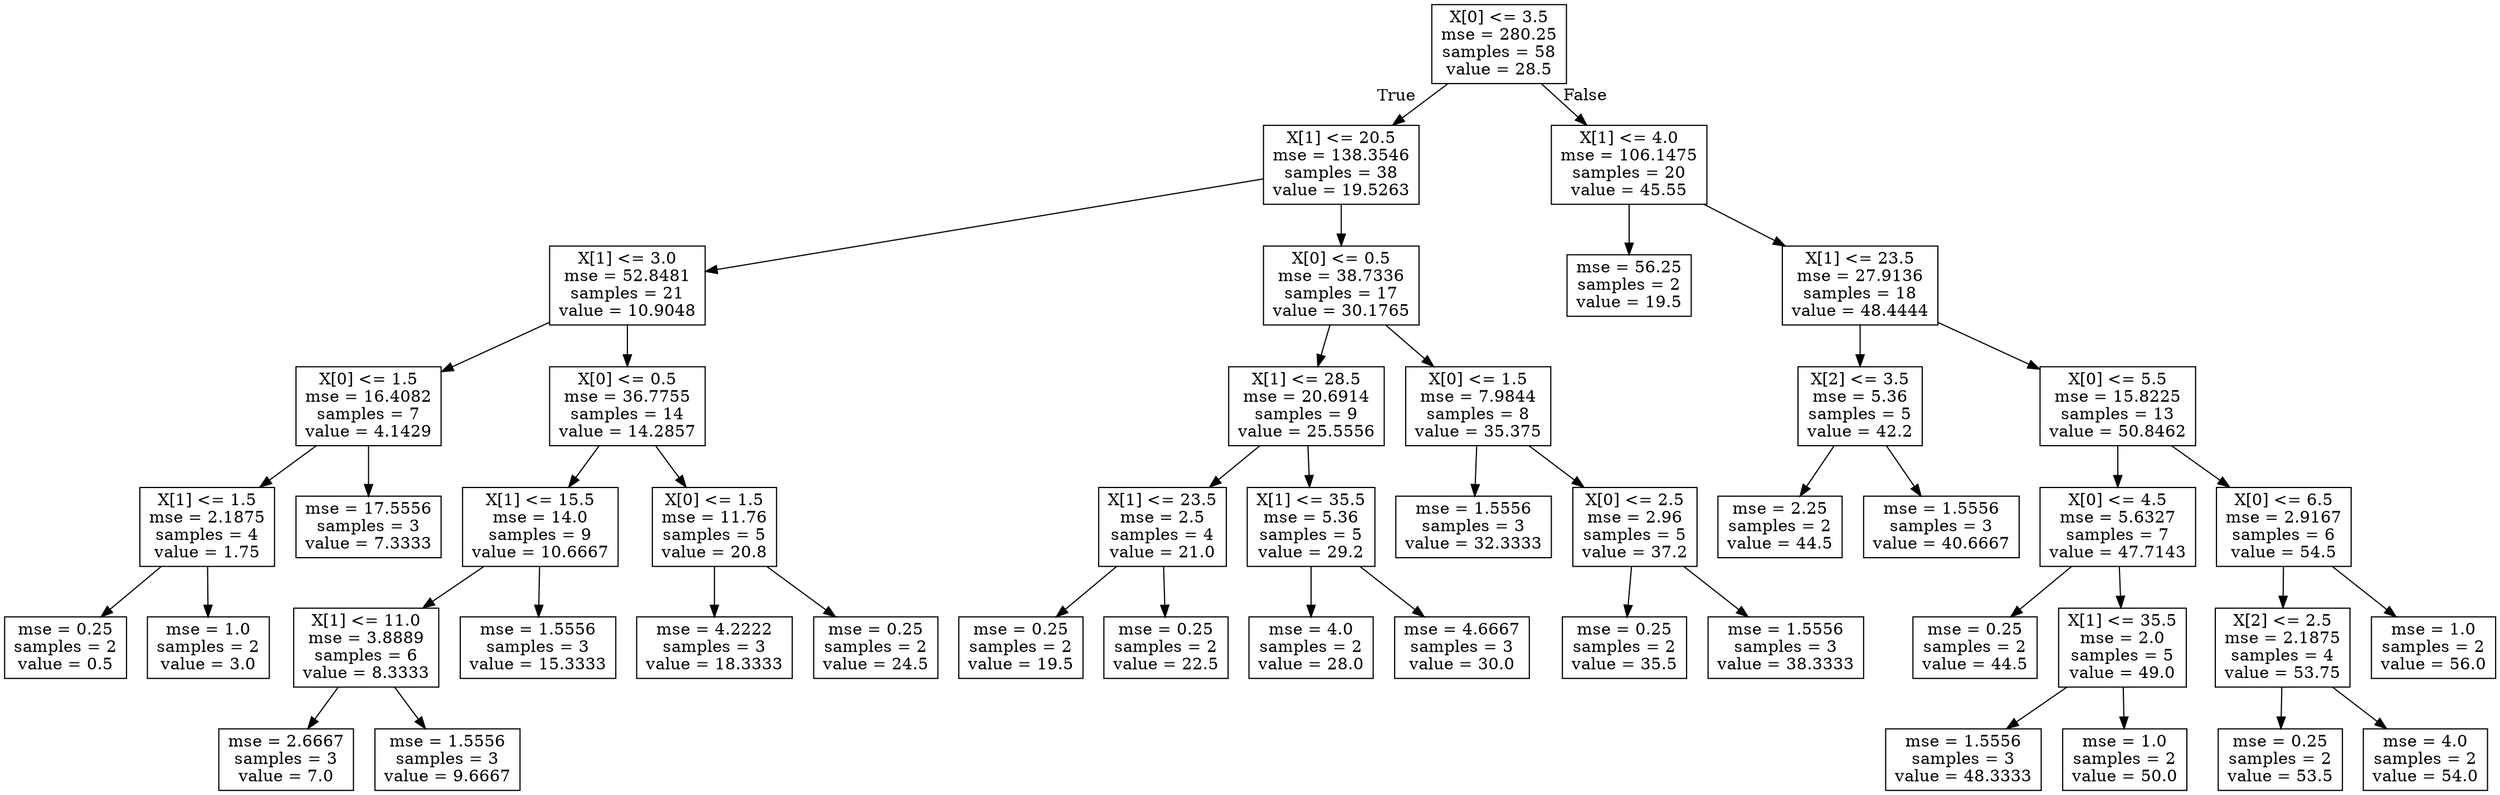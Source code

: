 digraph Tree {
node [shape=box] ;
0 [label="X[0] <= 3.5\nmse = 280.25\nsamples = 58\nvalue = 28.5"] ;
1 [label="X[1] <= 20.5\nmse = 138.3546\nsamples = 38\nvalue = 19.5263"] ;
0 -> 1 [labeldistance=2.5, labelangle=45, headlabel="True"] ;
2 [label="X[1] <= 3.0\nmse = 52.8481\nsamples = 21\nvalue = 10.9048"] ;
1 -> 2 ;
3 [label="X[0] <= 1.5\nmse = 16.4082\nsamples = 7\nvalue = 4.1429"] ;
2 -> 3 ;
4 [label="X[1] <= 1.5\nmse = 2.1875\nsamples = 4\nvalue = 1.75"] ;
3 -> 4 ;
5 [label="mse = 0.25\nsamples = 2\nvalue = 0.5"] ;
4 -> 5 ;
6 [label="mse = 1.0\nsamples = 2\nvalue = 3.0"] ;
4 -> 6 ;
7 [label="mse = 17.5556\nsamples = 3\nvalue = 7.3333"] ;
3 -> 7 ;
8 [label="X[0] <= 0.5\nmse = 36.7755\nsamples = 14\nvalue = 14.2857"] ;
2 -> 8 ;
9 [label="X[1] <= 15.5\nmse = 14.0\nsamples = 9\nvalue = 10.6667"] ;
8 -> 9 ;
10 [label="X[1] <= 11.0\nmse = 3.8889\nsamples = 6\nvalue = 8.3333"] ;
9 -> 10 ;
11 [label="mse = 2.6667\nsamples = 3\nvalue = 7.0"] ;
10 -> 11 ;
12 [label="mse = 1.5556\nsamples = 3\nvalue = 9.6667"] ;
10 -> 12 ;
13 [label="mse = 1.5556\nsamples = 3\nvalue = 15.3333"] ;
9 -> 13 ;
14 [label="X[0] <= 1.5\nmse = 11.76\nsamples = 5\nvalue = 20.8"] ;
8 -> 14 ;
15 [label="mse = 4.2222\nsamples = 3\nvalue = 18.3333"] ;
14 -> 15 ;
16 [label="mse = 0.25\nsamples = 2\nvalue = 24.5"] ;
14 -> 16 ;
17 [label="X[0] <= 0.5\nmse = 38.7336\nsamples = 17\nvalue = 30.1765"] ;
1 -> 17 ;
18 [label="X[1] <= 28.5\nmse = 20.6914\nsamples = 9\nvalue = 25.5556"] ;
17 -> 18 ;
19 [label="X[1] <= 23.5\nmse = 2.5\nsamples = 4\nvalue = 21.0"] ;
18 -> 19 ;
20 [label="mse = 0.25\nsamples = 2\nvalue = 19.5"] ;
19 -> 20 ;
21 [label="mse = 0.25\nsamples = 2\nvalue = 22.5"] ;
19 -> 21 ;
22 [label="X[1] <= 35.5\nmse = 5.36\nsamples = 5\nvalue = 29.2"] ;
18 -> 22 ;
23 [label="mse = 4.0\nsamples = 2\nvalue = 28.0"] ;
22 -> 23 ;
24 [label="mse = 4.6667\nsamples = 3\nvalue = 30.0"] ;
22 -> 24 ;
25 [label="X[0] <= 1.5\nmse = 7.9844\nsamples = 8\nvalue = 35.375"] ;
17 -> 25 ;
26 [label="mse = 1.5556\nsamples = 3\nvalue = 32.3333"] ;
25 -> 26 ;
27 [label="X[0] <= 2.5\nmse = 2.96\nsamples = 5\nvalue = 37.2"] ;
25 -> 27 ;
28 [label="mse = 0.25\nsamples = 2\nvalue = 35.5"] ;
27 -> 28 ;
29 [label="mse = 1.5556\nsamples = 3\nvalue = 38.3333"] ;
27 -> 29 ;
30 [label="X[1] <= 4.0\nmse = 106.1475\nsamples = 20\nvalue = 45.55"] ;
0 -> 30 [labeldistance=2.5, labelangle=-45, headlabel="False"] ;
31 [label="mse = 56.25\nsamples = 2\nvalue = 19.5"] ;
30 -> 31 ;
32 [label="X[1] <= 23.5\nmse = 27.9136\nsamples = 18\nvalue = 48.4444"] ;
30 -> 32 ;
33 [label="X[2] <= 3.5\nmse = 5.36\nsamples = 5\nvalue = 42.2"] ;
32 -> 33 ;
34 [label="mse = 2.25\nsamples = 2\nvalue = 44.5"] ;
33 -> 34 ;
35 [label="mse = 1.5556\nsamples = 3\nvalue = 40.6667"] ;
33 -> 35 ;
36 [label="X[0] <= 5.5\nmse = 15.8225\nsamples = 13\nvalue = 50.8462"] ;
32 -> 36 ;
37 [label="X[0] <= 4.5\nmse = 5.6327\nsamples = 7\nvalue = 47.7143"] ;
36 -> 37 ;
38 [label="mse = 0.25\nsamples = 2\nvalue = 44.5"] ;
37 -> 38 ;
39 [label="X[1] <= 35.5\nmse = 2.0\nsamples = 5\nvalue = 49.0"] ;
37 -> 39 ;
40 [label="mse = 1.5556\nsamples = 3\nvalue = 48.3333"] ;
39 -> 40 ;
41 [label="mse = 1.0\nsamples = 2\nvalue = 50.0"] ;
39 -> 41 ;
42 [label="X[0] <= 6.5\nmse = 2.9167\nsamples = 6\nvalue = 54.5"] ;
36 -> 42 ;
43 [label="X[2] <= 2.5\nmse = 2.1875\nsamples = 4\nvalue = 53.75"] ;
42 -> 43 ;
44 [label="mse = 0.25\nsamples = 2\nvalue = 53.5"] ;
43 -> 44 ;
45 [label="mse = 4.0\nsamples = 2\nvalue = 54.0"] ;
43 -> 45 ;
46 [label="mse = 1.0\nsamples = 2\nvalue = 56.0"] ;
42 -> 46 ;
}